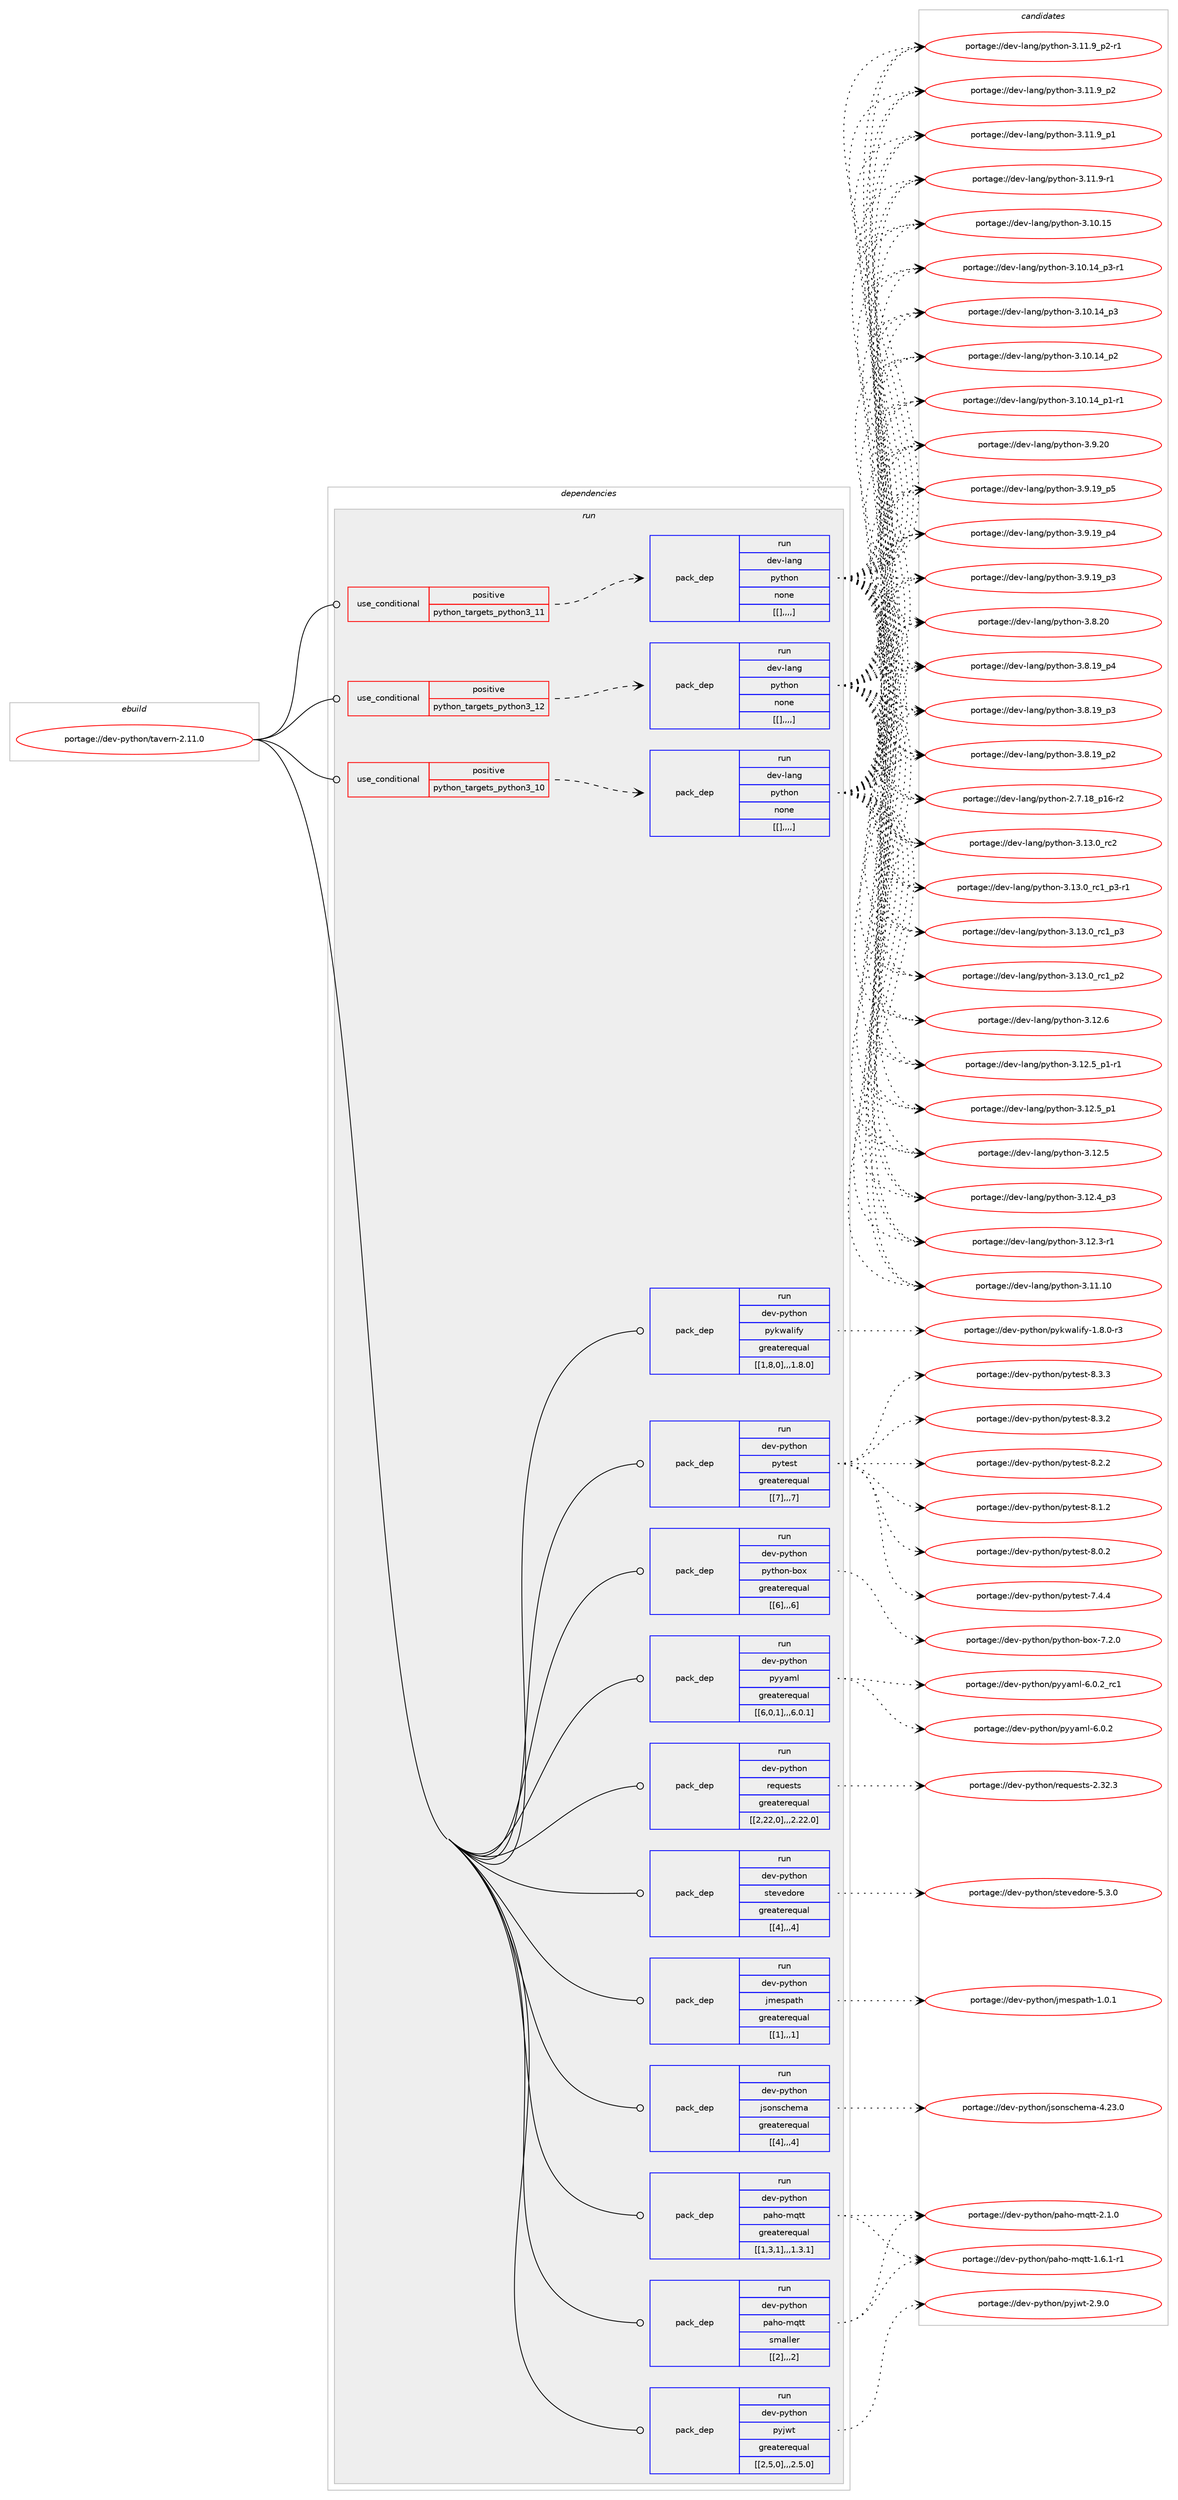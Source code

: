 digraph prolog {

# *************
# Graph options
# *************

newrank=true;
concentrate=true;
compound=true;
graph [rankdir=LR,fontname=Helvetica,fontsize=10,ranksep=1.5];#, ranksep=2.5, nodesep=0.2];
edge  [arrowhead=vee];
node  [fontname=Helvetica,fontsize=10];

# **********
# The ebuild
# **********

subgraph cluster_leftcol {
color=gray;
label=<<i>ebuild</i>>;
id [label="portage://dev-python/tavern-2.11.0", color=red, width=4, href="../dev-python/tavern-2.11.0.svg"];
}

# ****************
# The dependencies
# ****************

subgraph cluster_midcol {
color=gray;
label=<<i>dependencies</i>>;
subgraph cluster_compile {
fillcolor="#eeeeee";
style=filled;
label=<<i>compile</i>>;
}
subgraph cluster_compileandrun {
fillcolor="#eeeeee";
style=filled;
label=<<i>compile and run</i>>;
}
subgraph cluster_run {
fillcolor="#eeeeee";
style=filled;
label=<<i>run</i>>;
subgraph cond41383 {
dependency167556 [label=<<TABLE BORDER="0" CELLBORDER="1" CELLSPACING="0" CELLPADDING="4"><TR><TD ROWSPAN="3" CELLPADDING="10">use_conditional</TD></TR><TR><TD>positive</TD></TR><TR><TD>python_targets_python3_10</TD></TR></TABLE>>, shape=none, color=red];
subgraph pack124912 {
dependency167557 [label=<<TABLE BORDER="0" CELLBORDER="1" CELLSPACING="0" CELLPADDING="4" WIDTH="220"><TR><TD ROWSPAN="6" CELLPADDING="30">pack_dep</TD></TR><TR><TD WIDTH="110">run</TD></TR><TR><TD>dev-lang</TD></TR><TR><TD>python</TD></TR><TR><TD>none</TD></TR><TR><TD>[[],,,,]</TD></TR></TABLE>>, shape=none, color=blue];
}
dependency167556:e -> dependency167557:w [weight=20,style="dashed",arrowhead="vee"];
}
id:e -> dependency167556:w [weight=20,style="solid",arrowhead="odot"];
subgraph cond41384 {
dependency167558 [label=<<TABLE BORDER="0" CELLBORDER="1" CELLSPACING="0" CELLPADDING="4"><TR><TD ROWSPAN="3" CELLPADDING="10">use_conditional</TD></TR><TR><TD>positive</TD></TR><TR><TD>python_targets_python3_11</TD></TR></TABLE>>, shape=none, color=red];
subgraph pack124913 {
dependency167559 [label=<<TABLE BORDER="0" CELLBORDER="1" CELLSPACING="0" CELLPADDING="4" WIDTH="220"><TR><TD ROWSPAN="6" CELLPADDING="30">pack_dep</TD></TR><TR><TD WIDTH="110">run</TD></TR><TR><TD>dev-lang</TD></TR><TR><TD>python</TD></TR><TR><TD>none</TD></TR><TR><TD>[[],,,,]</TD></TR></TABLE>>, shape=none, color=blue];
}
dependency167558:e -> dependency167559:w [weight=20,style="dashed",arrowhead="vee"];
}
id:e -> dependency167558:w [weight=20,style="solid",arrowhead="odot"];
subgraph cond41385 {
dependency167560 [label=<<TABLE BORDER="0" CELLBORDER="1" CELLSPACING="0" CELLPADDING="4"><TR><TD ROWSPAN="3" CELLPADDING="10">use_conditional</TD></TR><TR><TD>positive</TD></TR><TR><TD>python_targets_python3_12</TD></TR></TABLE>>, shape=none, color=red];
subgraph pack124914 {
dependency167561 [label=<<TABLE BORDER="0" CELLBORDER="1" CELLSPACING="0" CELLPADDING="4" WIDTH="220"><TR><TD ROWSPAN="6" CELLPADDING="30">pack_dep</TD></TR><TR><TD WIDTH="110">run</TD></TR><TR><TD>dev-lang</TD></TR><TR><TD>python</TD></TR><TR><TD>none</TD></TR><TR><TD>[[],,,,]</TD></TR></TABLE>>, shape=none, color=blue];
}
dependency167560:e -> dependency167561:w [weight=20,style="dashed",arrowhead="vee"];
}
id:e -> dependency167560:w [weight=20,style="solid",arrowhead="odot"];
subgraph pack124915 {
dependency167562 [label=<<TABLE BORDER="0" CELLBORDER="1" CELLSPACING="0" CELLPADDING="4" WIDTH="220"><TR><TD ROWSPAN="6" CELLPADDING="30">pack_dep</TD></TR><TR><TD WIDTH="110">run</TD></TR><TR><TD>dev-python</TD></TR><TR><TD>jmespath</TD></TR><TR><TD>greaterequal</TD></TR><TR><TD>[[1],,,1]</TD></TR></TABLE>>, shape=none, color=blue];
}
id:e -> dependency167562:w [weight=20,style="solid",arrowhead="odot"];
subgraph pack124916 {
dependency167563 [label=<<TABLE BORDER="0" CELLBORDER="1" CELLSPACING="0" CELLPADDING="4" WIDTH="220"><TR><TD ROWSPAN="6" CELLPADDING="30">pack_dep</TD></TR><TR><TD WIDTH="110">run</TD></TR><TR><TD>dev-python</TD></TR><TR><TD>jsonschema</TD></TR><TR><TD>greaterequal</TD></TR><TR><TD>[[4],,,4]</TD></TR></TABLE>>, shape=none, color=blue];
}
id:e -> dependency167563:w [weight=20,style="solid",arrowhead="odot"];
subgraph pack124917 {
dependency167564 [label=<<TABLE BORDER="0" CELLBORDER="1" CELLSPACING="0" CELLPADDING="4" WIDTH="220"><TR><TD ROWSPAN="6" CELLPADDING="30">pack_dep</TD></TR><TR><TD WIDTH="110">run</TD></TR><TR><TD>dev-python</TD></TR><TR><TD>paho-mqtt</TD></TR><TR><TD>greaterequal</TD></TR><TR><TD>[[1,3,1],,,1.3.1]</TD></TR></TABLE>>, shape=none, color=blue];
}
id:e -> dependency167564:w [weight=20,style="solid",arrowhead="odot"];
subgraph pack124918 {
dependency167565 [label=<<TABLE BORDER="0" CELLBORDER="1" CELLSPACING="0" CELLPADDING="4" WIDTH="220"><TR><TD ROWSPAN="6" CELLPADDING="30">pack_dep</TD></TR><TR><TD WIDTH="110">run</TD></TR><TR><TD>dev-python</TD></TR><TR><TD>paho-mqtt</TD></TR><TR><TD>smaller</TD></TR><TR><TD>[[2],,,2]</TD></TR></TABLE>>, shape=none, color=blue];
}
id:e -> dependency167565:w [weight=20,style="solid",arrowhead="odot"];
subgraph pack124919 {
dependency167566 [label=<<TABLE BORDER="0" CELLBORDER="1" CELLSPACING="0" CELLPADDING="4" WIDTH="220"><TR><TD ROWSPAN="6" CELLPADDING="30">pack_dep</TD></TR><TR><TD WIDTH="110">run</TD></TR><TR><TD>dev-python</TD></TR><TR><TD>pyjwt</TD></TR><TR><TD>greaterequal</TD></TR><TR><TD>[[2,5,0],,,2.5.0]</TD></TR></TABLE>>, shape=none, color=blue];
}
id:e -> dependency167566:w [weight=20,style="solid",arrowhead="odot"];
subgraph pack124920 {
dependency167567 [label=<<TABLE BORDER="0" CELLBORDER="1" CELLSPACING="0" CELLPADDING="4" WIDTH="220"><TR><TD ROWSPAN="6" CELLPADDING="30">pack_dep</TD></TR><TR><TD WIDTH="110">run</TD></TR><TR><TD>dev-python</TD></TR><TR><TD>pykwalify</TD></TR><TR><TD>greaterequal</TD></TR><TR><TD>[[1,8,0],,,1.8.0]</TD></TR></TABLE>>, shape=none, color=blue];
}
id:e -> dependency167567:w [weight=20,style="solid",arrowhead="odot"];
subgraph pack124921 {
dependency167568 [label=<<TABLE BORDER="0" CELLBORDER="1" CELLSPACING="0" CELLPADDING="4" WIDTH="220"><TR><TD ROWSPAN="6" CELLPADDING="30">pack_dep</TD></TR><TR><TD WIDTH="110">run</TD></TR><TR><TD>dev-python</TD></TR><TR><TD>pytest</TD></TR><TR><TD>greaterequal</TD></TR><TR><TD>[[7],,,7]</TD></TR></TABLE>>, shape=none, color=blue];
}
id:e -> dependency167568:w [weight=20,style="solid",arrowhead="odot"];
subgraph pack124922 {
dependency167569 [label=<<TABLE BORDER="0" CELLBORDER="1" CELLSPACING="0" CELLPADDING="4" WIDTH="220"><TR><TD ROWSPAN="6" CELLPADDING="30">pack_dep</TD></TR><TR><TD WIDTH="110">run</TD></TR><TR><TD>dev-python</TD></TR><TR><TD>python-box</TD></TR><TR><TD>greaterequal</TD></TR><TR><TD>[[6],,,6]</TD></TR></TABLE>>, shape=none, color=blue];
}
id:e -> dependency167569:w [weight=20,style="solid",arrowhead="odot"];
subgraph pack124923 {
dependency167570 [label=<<TABLE BORDER="0" CELLBORDER="1" CELLSPACING="0" CELLPADDING="4" WIDTH="220"><TR><TD ROWSPAN="6" CELLPADDING="30">pack_dep</TD></TR><TR><TD WIDTH="110">run</TD></TR><TR><TD>dev-python</TD></TR><TR><TD>pyyaml</TD></TR><TR><TD>greaterequal</TD></TR><TR><TD>[[6,0,1],,,6.0.1]</TD></TR></TABLE>>, shape=none, color=blue];
}
id:e -> dependency167570:w [weight=20,style="solid",arrowhead="odot"];
subgraph pack124924 {
dependency167571 [label=<<TABLE BORDER="0" CELLBORDER="1" CELLSPACING="0" CELLPADDING="4" WIDTH="220"><TR><TD ROWSPAN="6" CELLPADDING="30">pack_dep</TD></TR><TR><TD WIDTH="110">run</TD></TR><TR><TD>dev-python</TD></TR><TR><TD>requests</TD></TR><TR><TD>greaterequal</TD></TR><TR><TD>[[2,22,0],,,2.22.0]</TD></TR></TABLE>>, shape=none, color=blue];
}
id:e -> dependency167571:w [weight=20,style="solid",arrowhead="odot"];
subgraph pack124925 {
dependency167572 [label=<<TABLE BORDER="0" CELLBORDER="1" CELLSPACING="0" CELLPADDING="4" WIDTH="220"><TR><TD ROWSPAN="6" CELLPADDING="30">pack_dep</TD></TR><TR><TD WIDTH="110">run</TD></TR><TR><TD>dev-python</TD></TR><TR><TD>stevedore</TD></TR><TR><TD>greaterequal</TD></TR><TR><TD>[[4],,,4]</TD></TR></TABLE>>, shape=none, color=blue];
}
id:e -> dependency167572:w [weight=20,style="solid",arrowhead="odot"];
}
}

# **************
# The candidates
# **************

subgraph cluster_choices {
rank=same;
color=gray;
label=<<i>candidates</i>>;

subgraph choice124912 {
color=black;
nodesep=1;
choice10010111845108971101034711212111610411111045514649514648951149950 [label="portage://dev-lang/python-3.13.0_rc2", color=red, width=4,href="../dev-lang/python-3.13.0_rc2.svg"];
choice1001011184510897110103471121211161041111104551464951464895114994995112514511449 [label="portage://dev-lang/python-3.13.0_rc1_p3-r1", color=red, width=4,href="../dev-lang/python-3.13.0_rc1_p3-r1.svg"];
choice100101118451089711010347112121116104111110455146495146489511499499511251 [label="portage://dev-lang/python-3.13.0_rc1_p3", color=red, width=4,href="../dev-lang/python-3.13.0_rc1_p3.svg"];
choice100101118451089711010347112121116104111110455146495146489511499499511250 [label="portage://dev-lang/python-3.13.0_rc1_p2", color=red, width=4,href="../dev-lang/python-3.13.0_rc1_p2.svg"];
choice10010111845108971101034711212111610411111045514649504654 [label="portage://dev-lang/python-3.12.6", color=red, width=4,href="../dev-lang/python-3.12.6.svg"];
choice1001011184510897110103471121211161041111104551464950465395112494511449 [label="portage://dev-lang/python-3.12.5_p1-r1", color=red, width=4,href="../dev-lang/python-3.12.5_p1-r1.svg"];
choice100101118451089711010347112121116104111110455146495046539511249 [label="portage://dev-lang/python-3.12.5_p1", color=red, width=4,href="../dev-lang/python-3.12.5_p1.svg"];
choice10010111845108971101034711212111610411111045514649504653 [label="portage://dev-lang/python-3.12.5", color=red, width=4,href="../dev-lang/python-3.12.5.svg"];
choice100101118451089711010347112121116104111110455146495046529511251 [label="portage://dev-lang/python-3.12.4_p3", color=red, width=4,href="../dev-lang/python-3.12.4_p3.svg"];
choice100101118451089711010347112121116104111110455146495046514511449 [label="portage://dev-lang/python-3.12.3-r1", color=red, width=4,href="../dev-lang/python-3.12.3-r1.svg"];
choice1001011184510897110103471121211161041111104551464949464948 [label="portage://dev-lang/python-3.11.10", color=red, width=4,href="../dev-lang/python-3.11.10.svg"];
choice1001011184510897110103471121211161041111104551464949465795112504511449 [label="portage://dev-lang/python-3.11.9_p2-r1", color=red, width=4,href="../dev-lang/python-3.11.9_p2-r1.svg"];
choice100101118451089711010347112121116104111110455146494946579511250 [label="portage://dev-lang/python-3.11.9_p2", color=red, width=4,href="../dev-lang/python-3.11.9_p2.svg"];
choice100101118451089711010347112121116104111110455146494946579511249 [label="portage://dev-lang/python-3.11.9_p1", color=red, width=4,href="../dev-lang/python-3.11.9_p1.svg"];
choice100101118451089711010347112121116104111110455146494946574511449 [label="portage://dev-lang/python-3.11.9-r1", color=red, width=4,href="../dev-lang/python-3.11.9-r1.svg"];
choice1001011184510897110103471121211161041111104551464948464953 [label="portage://dev-lang/python-3.10.15", color=red, width=4,href="../dev-lang/python-3.10.15.svg"];
choice100101118451089711010347112121116104111110455146494846495295112514511449 [label="portage://dev-lang/python-3.10.14_p3-r1", color=red, width=4,href="../dev-lang/python-3.10.14_p3-r1.svg"];
choice10010111845108971101034711212111610411111045514649484649529511251 [label="portage://dev-lang/python-3.10.14_p3", color=red, width=4,href="../dev-lang/python-3.10.14_p3.svg"];
choice10010111845108971101034711212111610411111045514649484649529511250 [label="portage://dev-lang/python-3.10.14_p2", color=red, width=4,href="../dev-lang/python-3.10.14_p2.svg"];
choice100101118451089711010347112121116104111110455146494846495295112494511449 [label="portage://dev-lang/python-3.10.14_p1-r1", color=red, width=4,href="../dev-lang/python-3.10.14_p1-r1.svg"];
choice10010111845108971101034711212111610411111045514657465048 [label="portage://dev-lang/python-3.9.20", color=red, width=4,href="../dev-lang/python-3.9.20.svg"];
choice100101118451089711010347112121116104111110455146574649579511253 [label="portage://dev-lang/python-3.9.19_p5", color=red, width=4,href="../dev-lang/python-3.9.19_p5.svg"];
choice100101118451089711010347112121116104111110455146574649579511252 [label="portage://dev-lang/python-3.9.19_p4", color=red, width=4,href="../dev-lang/python-3.9.19_p4.svg"];
choice100101118451089711010347112121116104111110455146574649579511251 [label="portage://dev-lang/python-3.9.19_p3", color=red, width=4,href="../dev-lang/python-3.9.19_p3.svg"];
choice10010111845108971101034711212111610411111045514656465048 [label="portage://dev-lang/python-3.8.20", color=red, width=4,href="../dev-lang/python-3.8.20.svg"];
choice100101118451089711010347112121116104111110455146564649579511252 [label="portage://dev-lang/python-3.8.19_p4", color=red, width=4,href="../dev-lang/python-3.8.19_p4.svg"];
choice100101118451089711010347112121116104111110455146564649579511251 [label="portage://dev-lang/python-3.8.19_p3", color=red, width=4,href="../dev-lang/python-3.8.19_p3.svg"];
choice100101118451089711010347112121116104111110455146564649579511250 [label="portage://dev-lang/python-3.8.19_p2", color=red, width=4,href="../dev-lang/python-3.8.19_p2.svg"];
choice100101118451089711010347112121116104111110455046554649569511249544511450 [label="portage://dev-lang/python-2.7.18_p16-r2", color=red, width=4,href="../dev-lang/python-2.7.18_p16-r2.svg"];
dependency167557:e -> choice10010111845108971101034711212111610411111045514649514648951149950:w [style=dotted,weight="100"];
dependency167557:e -> choice1001011184510897110103471121211161041111104551464951464895114994995112514511449:w [style=dotted,weight="100"];
dependency167557:e -> choice100101118451089711010347112121116104111110455146495146489511499499511251:w [style=dotted,weight="100"];
dependency167557:e -> choice100101118451089711010347112121116104111110455146495146489511499499511250:w [style=dotted,weight="100"];
dependency167557:e -> choice10010111845108971101034711212111610411111045514649504654:w [style=dotted,weight="100"];
dependency167557:e -> choice1001011184510897110103471121211161041111104551464950465395112494511449:w [style=dotted,weight="100"];
dependency167557:e -> choice100101118451089711010347112121116104111110455146495046539511249:w [style=dotted,weight="100"];
dependency167557:e -> choice10010111845108971101034711212111610411111045514649504653:w [style=dotted,weight="100"];
dependency167557:e -> choice100101118451089711010347112121116104111110455146495046529511251:w [style=dotted,weight="100"];
dependency167557:e -> choice100101118451089711010347112121116104111110455146495046514511449:w [style=dotted,weight="100"];
dependency167557:e -> choice1001011184510897110103471121211161041111104551464949464948:w [style=dotted,weight="100"];
dependency167557:e -> choice1001011184510897110103471121211161041111104551464949465795112504511449:w [style=dotted,weight="100"];
dependency167557:e -> choice100101118451089711010347112121116104111110455146494946579511250:w [style=dotted,weight="100"];
dependency167557:e -> choice100101118451089711010347112121116104111110455146494946579511249:w [style=dotted,weight="100"];
dependency167557:e -> choice100101118451089711010347112121116104111110455146494946574511449:w [style=dotted,weight="100"];
dependency167557:e -> choice1001011184510897110103471121211161041111104551464948464953:w [style=dotted,weight="100"];
dependency167557:e -> choice100101118451089711010347112121116104111110455146494846495295112514511449:w [style=dotted,weight="100"];
dependency167557:e -> choice10010111845108971101034711212111610411111045514649484649529511251:w [style=dotted,weight="100"];
dependency167557:e -> choice10010111845108971101034711212111610411111045514649484649529511250:w [style=dotted,weight="100"];
dependency167557:e -> choice100101118451089711010347112121116104111110455146494846495295112494511449:w [style=dotted,weight="100"];
dependency167557:e -> choice10010111845108971101034711212111610411111045514657465048:w [style=dotted,weight="100"];
dependency167557:e -> choice100101118451089711010347112121116104111110455146574649579511253:w [style=dotted,weight="100"];
dependency167557:e -> choice100101118451089711010347112121116104111110455146574649579511252:w [style=dotted,weight="100"];
dependency167557:e -> choice100101118451089711010347112121116104111110455146574649579511251:w [style=dotted,weight="100"];
dependency167557:e -> choice10010111845108971101034711212111610411111045514656465048:w [style=dotted,weight="100"];
dependency167557:e -> choice100101118451089711010347112121116104111110455146564649579511252:w [style=dotted,weight="100"];
dependency167557:e -> choice100101118451089711010347112121116104111110455146564649579511251:w [style=dotted,weight="100"];
dependency167557:e -> choice100101118451089711010347112121116104111110455146564649579511250:w [style=dotted,weight="100"];
dependency167557:e -> choice100101118451089711010347112121116104111110455046554649569511249544511450:w [style=dotted,weight="100"];
}
subgraph choice124913 {
color=black;
nodesep=1;
choice10010111845108971101034711212111610411111045514649514648951149950 [label="portage://dev-lang/python-3.13.0_rc2", color=red, width=4,href="../dev-lang/python-3.13.0_rc2.svg"];
choice1001011184510897110103471121211161041111104551464951464895114994995112514511449 [label="portage://dev-lang/python-3.13.0_rc1_p3-r1", color=red, width=4,href="../dev-lang/python-3.13.0_rc1_p3-r1.svg"];
choice100101118451089711010347112121116104111110455146495146489511499499511251 [label="portage://dev-lang/python-3.13.0_rc1_p3", color=red, width=4,href="../dev-lang/python-3.13.0_rc1_p3.svg"];
choice100101118451089711010347112121116104111110455146495146489511499499511250 [label="portage://dev-lang/python-3.13.0_rc1_p2", color=red, width=4,href="../dev-lang/python-3.13.0_rc1_p2.svg"];
choice10010111845108971101034711212111610411111045514649504654 [label="portage://dev-lang/python-3.12.6", color=red, width=4,href="../dev-lang/python-3.12.6.svg"];
choice1001011184510897110103471121211161041111104551464950465395112494511449 [label="portage://dev-lang/python-3.12.5_p1-r1", color=red, width=4,href="../dev-lang/python-3.12.5_p1-r1.svg"];
choice100101118451089711010347112121116104111110455146495046539511249 [label="portage://dev-lang/python-3.12.5_p1", color=red, width=4,href="../dev-lang/python-3.12.5_p1.svg"];
choice10010111845108971101034711212111610411111045514649504653 [label="portage://dev-lang/python-3.12.5", color=red, width=4,href="../dev-lang/python-3.12.5.svg"];
choice100101118451089711010347112121116104111110455146495046529511251 [label="portage://dev-lang/python-3.12.4_p3", color=red, width=4,href="../dev-lang/python-3.12.4_p3.svg"];
choice100101118451089711010347112121116104111110455146495046514511449 [label="portage://dev-lang/python-3.12.3-r1", color=red, width=4,href="../dev-lang/python-3.12.3-r1.svg"];
choice1001011184510897110103471121211161041111104551464949464948 [label="portage://dev-lang/python-3.11.10", color=red, width=4,href="../dev-lang/python-3.11.10.svg"];
choice1001011184510897110103471121211161041111104551464949465795112504511449 [label="portage://dev-lang/python-3.11.9_p2-r1", color=red, width=4,href="../dev-lang/python-3.11.9_p2-r1.svg"];
choice100101118451089711010347112121116104111110455146494946579511250 [label="portage://dev-lang/python-3.11.9_p2", color=red, width=4,href="../dev-lang/python-3.11.9_p2.svg"];
choice100101118451089711010347112121116104111110455146494946579511249 [label="portage://dev-lang/python-3.11.9_p1", color=red, width=4,href="../dev-lang/python-3.11.9_p1.svg"];
choice100101118451089711010347112121116104111110455146494946574511449 [label="portage://dev-lang/python-3.11.9-r1", color=red, width=4,href="../dev-lang/python-3.11.9-r1.svg"];
choice1001011184510897110103471121211161041111104551464948464953 [label="portage://dev-lang/python-3.10.15", color=red, width=4,href="../dev-lang/python-3.10.15.svg"];
choice100101118451089711010347112121116104111110455146494846495295112514511449 [label="portage://dev-lang/python-3.10.14_p3-r1", color=red, width=4,href="../dev-lang/python-3.10.14_p3-r1.svg"];
choice10010111845108971101034711212111610411111045514649484649529511251 [label="portage://dev-lang/python-3.10.14_p3", color=red, width=4,href="../dev-lang/python-3.10.14_p3.svg"];
choice10010111845108971101034711212111610411111045514649484649529511250 [label="portage://dev-lang/python-3.10.14_p2", color=red, width=4,href="../dev-lang/python-3.10.14_p2.svg"];
choice100101118451089711010347112121116104111110455146494846495295112494511449 [label="portage://dev-lang/python-3.10.14_p1-r1", color=red, width=4,href="../dev-lang/python-3.10.14_p1-r1.svg"];
choice10010111845108971101034711212111610411111045514657465048 [label="portage://dev-lang/python-3.9.20", color=red, width=4,href="../dev-lang/python-3.9.20.svg"];
choice100101118451089711010347112121116104111110455146574649579511253 [label="portage://dev-lang/python-3.9.19_p5", color=red, width=4,href="../dev-lang/python-3.9.19_p5.svg"];
choice100101118451089711010347112121116104111110455146574649579511252 [label="portage://dev-lang/python-3.9.19_p4", color=red, width=4,href="../dev-lang/python-3.9.19_p4.svg"];
choice100101118451089711010347112121116104111110455146574649579511251 [label="portage://dev-lang/python-3.9.19_p3", color=red, width=4,href="../dev-lang/python-3.9.19_p3.svg"];
choice10010111845108971101034711212111610411111045514656465048 [label="portage://dev-lang/python-3.8.20", color=red, width=4,href="../dev-lang/python-3.8.20.svg"];
choice100101118451089711010347112121116104111110455146564649579511252 [label="portage://dev-lang/python-3.8.19_p4", color=red, width=4,href="../dev-lang/python-3.8.19_p4.svg"];
choice100101118451089711010347112121116104111110455146564649579511251 [label="portage://dev-lang/python-3.8.19_p3", color=red, width=4,href="../dev-lang/python-3.8.19_p3.svg"];
choice100101118451089711010347112121116104111110455146564649579511250 [label="portage://dev-lang/python-3.8.19_p2", color=red, width=4,href="../dev-lang/python-3.8.19_p2.svg"];
choice100101118451089711010347112121116104111110455046554649569511249544511450 [label="portage://dev-lang/python-2.7.18_p16-r2", color=red, width=4,href="../dev-lang/python-2.7.18_p16-r2.svg"];
dependency167559:e -> choice10010111845108971101034711212111610411111045514649514648951149950:w [style=dotted,weight="100"];
dependency167559:e -> choice1001011184510897110103471121211161041111104551464951464895114994995112514511449:w [style=dotted,weight="100"];
dependency167559:e -> choice100101118451089711010347112121116104111110455146495146489511499499511251:w [style=dotted,weight="100"];
dependency167559:e -> choice100101118451089711010347112121116104111110455146495146489511499499511250:w [style=dotted,weight="100"];
dependency167559:e -> choice10010111845108971101034711212111610411111045514649504654:w [style=dotted,weight="100"];
dependency167559:e -> choice1001011184510897110103471121211161041111104551464950465395112494511449:w [style=dotted,weight="100"];
dependency167559:e -> choice100101118451089711010347112121116104111110455146495046539511249:w [style=dotted,weight="100"];
dependency167559:e -> choice10010111845108971101034711212111610411111045514649504653:w [style=dotted,weight="100"];
dependency167559:e -> choice100101118451089711010347112121116104111110455146495046529511251:w [style=dotted,weight="100"];
dependency167559:e -> choice100101118451089711010347112121116104111110455146495046514511449:w [style=dotted,weight="100"];
dependency167559:e -> choice1001011184510897110103471121211161041111104551464949464948:w [style=dotted,weight="100"];
dependency167559:e -> choice1001011184510897110103471121211161041111104551464949465795112504511449:w [style=dotted,weight="100"];
dependency167559:e -> choice100101118451089711010347112121116104111110455146494946579511250:w [style=dotted,weight="100"];
dependency167559:e -> choice100101118451089711010347112121116104111110455146494946579511249:w [style=dotted,weight="100"];
dependency167559:e -> choice100101118451089711010347112121116104111110455146494946574511449:w [style=dotted,weight="100"];
dependency167559:e -> choice1001011184510897110103471121211161041111104551464948464953:w [style=dotted,weight="100"];
dependency167559:e -> choice100101118451089711010347112121116104111110455146494846495295112514511449:w [style=dotted,weight="100"];
dependency167559:e -> choice10010111845108971101034711212111610411111045514649484649529511251:w [style=dotted,weight="100"];
dependency167559:e -> choice10010111845108971101034711212111610411111045514649484649529511250:w [style=dotted,weight="100"];
dependency167559:e -> choice100101118451089711010347112121116104111110455146494846495295112494511449:w [style=dotted,weight="100"];
dependency167559:e -> choice10010111845108971101034711212111610411111045514657465048:w [style=dotted,weight="100"];
dependency167559:e -> choice100101118451089711010347112121116104111110455146574649579511253:w [style=dotted,weight="100"];
dependency167559:e -> choice100101118451089711010347112121116104111110455146574649579511252:w [style=dotted,weight="100"];
dependency167559:e -> choice100101118451089711010347112121116104111110455146574649579511251:w [style=dotted,weight="100"];
dependency167559:e -> choice10010111845108971101034711212111610411111045514656465048:w [style=dotted,weight="100"];
dependency167559:e -> choice100101118451089711010347112121116104111110455146564649579511252:w [style=dotted,weight="100"];
dependency167559:e -> choice100101118451089711010347112121116104111110455146564649579511251:w [style=dotted,weight="100"];
dependency167559:e -> choice100101118451089711010347112121116104111110455146564649579511250:w [style=dotted,weight="100"];
dependency167559:e -> choice100101118451089711010347112121116104111110455046554649569511249544511450:w [style=dotted,weight="100"];
}
subgraph choice124914 {
color=black;
nodesep=1;
choice10010111845108971101034711212111610411111045514649514648951149950 [label="portage://dev-lang/python-3.13.0_rc2", color=red, width=4,href="../dev-lang/python-3.13.0_rc2.svg"];
choice1001011184510897110103471121211161041111104551464951464895114994995112514511449 [label="portage://dev-lang/python-3.13.0_rc1_p3-r1", color=red, width=4,href="../dev-lang/python-3.13.0_rc1_p3-r1.svg"];
choice100101118451089711010347112121116104111110455146495146489511499499511251 [label="portage://dev-lang/python-3.13.0_rc1_p3", color=red, width=4,href="../dev-lang/python-3.13.0_rc1_p3.svg"];
choice100101118451089711010347112121116104111110455146495146489511499499511250 [label="portage://dev-lang/python-3.13.0_rc1_p2", color=red, width=4,href="../dev-lang/python-3.13.0_rc1_p2.svg"];
choice10010111845108971101034711212111610411111045514649504654 [label="portage://dev-lang/python-3.12.6", color=red, width=4,href="../dev-lang/python-3.12.6.svg"];
choice1001011184510897110103471121211161041111104551464950465395112494511449 [label="portage://dev-lang/python-3.12.5_p1-r1", color=red, width=4,href="../dev-lang/python-3.12.5_p1-r1.svg"];
choice100101118451089711010347112121116104111110455146495046539511249 [label="portage://dev-lang/python-3.12.5_p1", color=red, width=4,href="../dev-lang/python-3.12.5_p1.svg"];
choice10010111845108971101034711212111610411111045514649504653 [label="portage://dev-lang/python-3.12.5", color=red, width=4,href="../dev-lang/python-3.12.5.svg"];
choice100101118451089711010347112121116104111110455146495046529511251 [label="portage://dev-lang/python-3.12.4_p3", color=red, width=4,href="../dev-lang/python-3.12.4_p3.svg"];
choice100101118451089711010347112121116104111110455146495046514511449 [label="portage://dev-lang/python-3.12.3-r1", color=red, width=4,href="../dev-lang/python-3.12.3-r1.svg"];
choice1001011184510897110103471121211161041111104551464949464948 [label="portage://dev-lang/python-3.11.10", color=red, width=4,href="../dev-lang/python-3.11.10.svg"];
choice1001011184510897110103471121211161041111104551464949465795112504511449 [label="portage://dev-lang/python-3.11.9_p2-r1", color=red, width=4,href="../dev-lang/python-3.11.9_p2-r1.svg"];
choice100101118451089711010347112121116104111110455146494946579511250 [label="portage://dev-lang/python-3.11.9_p2", color=red, width=4,href="../dev-lang/python-3.11.9_p2.svg"];
choice100101118451089711010347112121116104111110455146494946579511249 [label="portage://dev-lang/python-3.11.9_p1", color=red, width=4,href="../dev-lang/python-3.11.9_p1.svg"];
choice100101118451089711010347112121116104111110455146494946574511449 [label="portage://dev-lang/python-3.11.9-r1", color=red, width=4,href="../dev-lang/python-3.11.9-r1.svg"];
choice1001011184510897110103471121211161041111104551464948464953 [label="portage://dev-lang/python-3.10.15", color=red, width=4,href="../dev-lang/python-3.10.15.svg"];
choice100101118451089711010347112121116104111110455146494846495295112514511449 [label="portage://dev-lang/python-3.10.14_p3-r1", color=red, width=4,href="../dev-lang/python-3.10.14_p3-r1.svg"];
choice10010111845108971101034711212111610411111045514649484649529511251 [label="portage://dev-lang/python-3.10.14_p3", color=red, width=4,href="../dev-lang/python-3.10.14_p3.svg"];
choice10010111845108971101034711212111610411111045514649484649529511250 [label="portage://dev-lang/python-3.10.14_p2", color=red, width=4,href="../dev-lang/python-3.10.14_p2.svg"];
choice100101118451089711010347112121116104111110455146494846495295112494511449 [label="portage://dev-lang/python-3.10.14_p1-r1", color=red, width=4,href="../dev-lang/python-3.10.14_p1-r1.svg"];
choice10010111845108971101034711212111610411111045514657465048 [label="portage://dev-lang/python-3.9.20", color=red, width=4,href="../dev-lang/python-3.9.20.svg"];
choice100101118451089711010347112121116104111110455146574649579511253 [label="portage://dev-lang/python-3.9.19_p5", color=red, width=4,href="../dev-lang/python-3.9.19_p5.svg"];
choice100101118451089711010347112121116104111110455146574649579511252 [label="portage://dev-lang/python-3.9.19_p4", color=red, width=4,href="../dev-lang/python-3.9.19_p4.svg"];
choice100101118451089711010347112121116104111110455146574649579511251 [label="portage://dev-lang/python-3.9.19_p3", color=red, width=4,href="../dev-lang/python-3.9.19_p3.svg"];
choice10010111845108971101034711212111610411111045514656465048 [label="portage://dev-lang/python-3.8.20", color=red, width=4,href="../dev-lang/python-3.8.20.svg"];
choice100101118451089711010347112121116104111110455146564649579511252 [label="portage://dev-lang/python-3.8.19_p4", color=red, width=4,href="../dev-lang/python-3.8.19_p4.svg"];
choice100101118451089711010347112121116104111110455146564649579511251 [label="portage://dev-lang/python-3.8.19_p3", color=red, width=4,href="../dev-lang/python-3.8.19_p3.svg"];
choice100101118451089711010347112121116104111110455146564649579511250 [label="portage://dev-lang/python-3.8.19_p2", color=red, width=4,href="../dev-lang/python-3.8.19_p2.svg"];
choice100101118451089711010347112121116104111110455046554649569511249544511450 [label="portage://dev-lang/python-2.7.18_p16-r2", color=red, width=4,href="../dev-lang/python-2.7.18_p16-r2.svg"];
dependency167561:e -> choice10010111845108971101034711212111610411111045514649514648951149950:w [style=dotted,weight="100"];
dependency167561:e -> choice1001011184510897110103471121211161041111104551464951464895114994995112514511449:w [style=dotted,weight="100"];
dependency167561:e -> choice100101118451089711010347112121116104111110455146495146489511499499511251:w [style=dotted,weight="100"];
dependency167561:e -> choice100101118451089711010347112121116104111110455146495146489511499499511250:w [style=dotted,weight="100"];
dependency167561:e -> choice10010111845108971101034711212111610411111045514649504654:w [style=dotted,weight="100"];
dependency167561:e -> choice1001011184510897110103471121211161041111104551464950465395112494511449:w [style=dotted,weight="100"];
dependency167561:e -> choice100101118451089711010347112121116104111110455146495046539511249:w [style=dotted,weight="100"];
dependency167561:e -> choice10010111845108971101034711212111610411111045514649504653:w [style=dotted,weight="100"];
dependency167561:e -> choice100101118451089711010347112121116104111110455146495046529511251:w [style=dotted,weight="100"];
dependency167561:e -> choice100101118451089711010347112121116104111110455146495046514511449:w [style=dotted,weight="100"];
dependency167561:e -> choice1001011184510897110103471121211161041111104551464949464948:w [style=dotted,weight="100"];
dependency167561:e -> choice1001011184510897110103471121211161041111104551464949465795112504511449:w [style=dotted,weight="100"];
dependency167561:e -> choice100101118451089711010347112121116104111110455146494946579511250:w [style=dotted,weight="100"];
dependency167561:e -> choice100101118451089711010347112121116104111110455146494946579511249:w [style=dotted,weight="100"];
dependency167561:e -> choice100101118451089711010347112121116104111110455146494946574511449:w [style=dotted,weight="100"];
dependency167561:e -> choice1001011184510897110103471121211161041111104551464948464953:w [style=dotted,weight="100"];
dependency167561:e -> choice100101118451089711010347112121116104111110455146494846495295112514511449:w [style=dotted,weight="100"];
dependency167561:e -> choice10010111845108971101034711212111610411111045514649484649529511251:w [style=dotted,weight="100"];
dependency167561:e -> choice10010111845108971101034711212111610411111045514649484649529511250:w [style=dotted,weight="100"];
dependency167561:e -> choice100101118451089711010347112121116104111110455146494846495295112494511449:w [style=dotted,weight="100"];
dependency167561:e -> choice10010111845108971101034711212111610411111045514657465048:w [style=dotted,weight="100"];
dependency167561:e -> choice100101118451089711010347112121116104111110455146574649579511253:w [style=dotted,weight="100"];
dependency167561:e -> choice100101118451089711010347112121116104111110455146574649579511252:w [style=dotted,weight="100"];
dependency167561:e -> choice100101118451089711010347112121116104111110455146574649579511251:w [style=dotted,weight="100"];
dependency167561:e -> choice10010111845108971101034711212111610411111045514656465048:w [style=dotted,weight="100"];
dependency167561:e -> choice100101118451089711010347112121116104111110455146564649579511252:w [style=dotted,weight="100"];
dependency167561:e -> choice100101118451089711010347112121116104111110455146564649579511251:w [style=dotted,weight="100"];
dependency167561:e -> choice100101118451089711010347112121116104111110455146564649579511250:w [style=dotted,weight="100"];
dependency167561:e -> choice100101118451089711010347112121116104111110455046554649569511249544511450:w [style=dotted,weight="100"];
}
subgraph choice124915 {
color=black;
nodesep=1;
choice100101118451121211161041111104710610910111511297116104454946484649 [label="portage://dev-python/jmespath-1.0.1", color=red, width=4,href="../dev-python/jmespath-1.0.1.svg"];
dependency167562:e -> choice100101118451121211161041111104710610910111511297116104454946484649:w [style=dotted,weight="100"];
}
subgraph choice124916 {
color=black;
nodesep=1;
choice1001011184511212111610411111047106115111110115991041011099745524650514648 [label="portage://dev-python/jsonschema-4.23.0", color=red, width=4,href="../dev-python/jsonschema-4.23.0.svg"];
dependency167563:e -> choice1001011184511212111610411111047106115111110115991041011099745524650514648:w [style=dotted,weight="100"];
}
subgraph choice124917 {
color=black;
nodesep=1;
choice10010111845112121116104111110471129710411145109113116116455046494648 [label="portage://dev-python/paho-mqtt-2.1.0", color=red, width=4,href="../dev-python/paho-mqtt-2.1.0.svg"];
choice100101118451121211161041111104711297104111451091131161164549465446494511449 [label="portage://dev-python/paho-mqtt-1.6.1-r1", color=red, width=4,href="../dev-python/paho-mqtt-1.6.1-r1.svg"];
dependency167564:e -> choice10010111845112121116104111110471129710411145109113116116455046494648:w [style=dotted,weight="100"];
dependency167564:e -> choice100101118451121211161041111104711297104111451091131161164549465446494511449:w [style=dotted,weight="100"];
}
subgraph choice124918 {
color=black;
nodesep=1;
choice10010111845112121116104111110471129710411145109113116116455046494648 [label="portage://dev-python/paho-mqtt-2.1.0", color=red, width=4,href="../dev-python/paho-mqtt-2.1.0.svg"];
choice100101118451121211161041111104711297104111451091131161164549465446494511449 [label="portage://dev-python/paho-mqtt-1.6.1-r1", color=red, width=4,href="../dev-python/paho-mqtt-1.6.1-r1.svg"];
dependency167565:e -> choice10010111845112121116104111110471129710411145109113116116455046494648:w [style=dotted,weight="100"];
dependency167565:e -> choice100101118451121211161041111104711297104111451091131161164549465446494511449:w [style=dotted,weight="100"];
}
subgraph choice124919 {
color=black;
nodesep=1;
choice1001011184511212111610411111047112121106119116455046574648 [label="portage://dev-python/pyjwt-2.9.0", color=red, width=4,href="../dev-python/pyjwt-2.9.0.svg"];
dependency167566:e -> choice1001011184511212111610411111047112121106119116455046574648:w [style=dotted,weight="100"];
}
subgraph choice124920 {
color=black;
nodesep=1;
choice1001011184511212111610411111047112121107119971081051021214549465646484511451 [label="portage://dev-python/pykwalify-1.8.0-r3", color=red, width=4,href="../dev-python/pykwalify-1.8.0-r3.svg"];
dependency167567:e -> choice1001011184511212111610411111047112121107119971081051021214549465646484511451:w [style=dotted,weight="100"];
}
subgraph choice124921 {
color=black;
nodesep=1;
choice1001011184511212111610411111047112121116101115116455646514651 [label="portage://dev-python/pytest-8.3.3", color=red, width=4,href="../dev-python/pytest-8.3.3.svg"];
choice1001011184511212111610411111047112121116101115116455646514650 [label="portage://dev-python/pytest-8.3.2", color=red, width=4,href="../dev-python/pytest-8.3.2.svg"];
choice1001011184511212111610411111047112121116101115116455646504650 [label="portage://dev-python/pytest-8.2.2", color=red, width=4,href="../dev-python/pytest-8.2.2.svg"];
choice1001011184511212111610411111047112121116101115116455646494650 [label="portage://dev-python/pytest-8.1.2", color=red, width=4,href="../dev-python/pytest-8.1.2.svg"];
choice1001011184511212111610411111047112121116101115116455646484650 [label="portage://dev-python/pytest-8.0.2", color=red, width=4,href="../dev-python/pytest-8.0.2.svg"];
choice1001011184511212111610411111047112121116101115116455546524652 [label="portage://dev-python/pytest-7.4.4", color=red, width=4,href="../dev-python/pytest-7.4.4.svg"];
dependency167568:e -> choice1001011184511212111610411111047112121116101115116455646514651:w [style=dotted,weight="100"];
dependency167568:e -> choice1001011184511212111610411111047112121116101115116455646514650:w [style=dotted,weight="100"];
dependency167568:e -> choice1001011184511212111610411111047112121116101115116455646504650:w [style=dotted,weight="100"];
dependency167568:e -> choice1001011184511212111610411111047112121116101115116455646494650:w [style=dotted,weight="100"];
dependency167568:e -> choice1001011184511212111610411111047112121116101115116455646484650:w [style=dotted,weight="100"];
dependency167568:e -> choice1001011184511212111610411111047112121116101115116455546524652:w [style=dotted,weight="100"];
}
subgraph choice124922 {
color=black;
nodesep=1;
choice10010111845112121116104111110471121211161041111104598111120455546504648 [label="portage://dev-python/python-box-7.2.0", color=red, width=4,href="../dev-python/python-box-7.2.0.svg"];
dependency167569:e -> choice10010111845112121116104111110471121211161041111104598111120455546504648:w [style=dotted,weight="100"];
}
subgraph choice124923 {
color=black;
nodesep=1;
choice100101118451121211161041111104711212112197109108455446484650951149949 [label="portage://dev-python/pyyaml-6.0.2_rc1", color=red, width=4,href="../dev-python/pyyaml-6.0.2_rc1.svg"];
choice100101118451121211161041111104711212112197109108455446484650 [label="portage://dev-python/pyyaml-6.0.2", color=red, width=4,href="../dev-python/pyyaml-6.0.2.svg"];
dependency167570:e -> choice100101118451121211161041111104711212112197109108455446484650951149949:w [style=dotted,weight="100"];
dependency167570:e -> choice100101118451121211161041111104711212112197109108455446484650:w [style=dotted,weight="100"];
}
subgraph choice124924 {
color=black;
nodesep=1;
choice100101118451121211161041111104711410111311710111511611545504651504651 [label="portage://dev-python/requests-2.32.3", color=red, width=4,href="../dev-python/requests-2.32.3.svg"];
dependency167571:e -> choice100101118451121211161041111104711410111311710111511611545504651504651:w [style=dotted,weight="100"];
}
subgraph choice124925 {
color=black;
nodesep=1;
choice1001011184511212111610411111047115116101118101100111114101455346514648 [label="portage://dev-python/stevedore-5.3.0", color=red, width=4,href="../dev-python/stevedore-5.3.0.svg"];
dependency167572:e -> choice1001011184511212111610411111047115116101118101100111114101455346514648:w [style=dotted,weight="100"];
}
}

}
